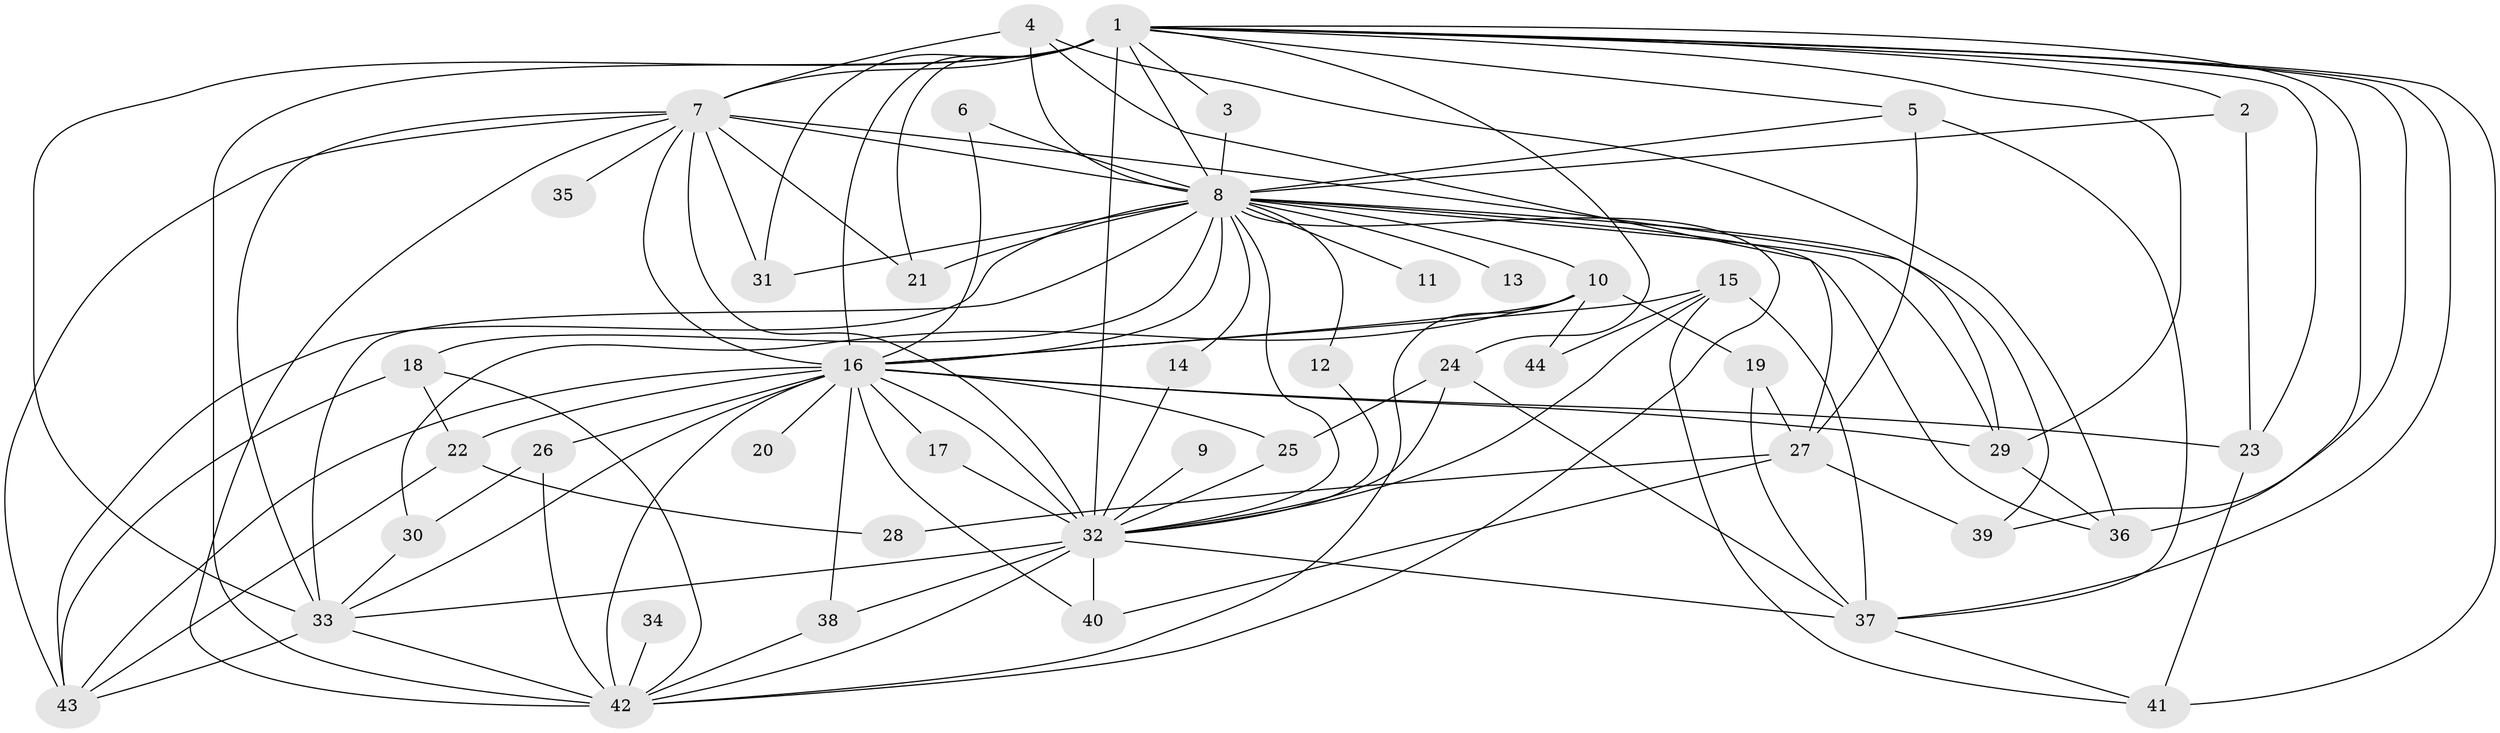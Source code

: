 // original degree distribution, {15: 0.011363636363636364, 25: 0.011363636363636364, 32: 0.011363636363636364, 13: 0.022727272727272728, 11: 0.011363636363636364, 17: 0.022727272727272728, 19: 0.011363636363636364, 26: 0.011363636363636364, 3: 0.1590909090909091, 2: 0.5454545454545454, 5: 0.056818181818181816, 4: 0.10227272727272728, 8: 0.011363636363636364, 7: 0.011363636363636364}
// Generated by graph-tools (version 1.1) at 2025/01/03/09/25 03:01:36]
// undirected, 44 vertices, 112 edges
graph export_dot {
graph [start="1"]
  node [color=gray90,style=filled];
  1;
  2;
  3;
  4;
  5;
  6;
  7;
  8;
  9;
  10;
  11;
  12;
  13;
  14;
  15;
  16;
  17;
  18;
  19;
  20;
  21;
  22;
  23;
  24;
  25;
  26;
  27;
  28;
  29;
  30;
  31;
  32;
  33;
  34;
  35;
  36;
  37;
  38;
  39;
  40;
  41;
  42;
  43;
  44;
  1 -- 2 [weight=1.0];
  1 -- 3 [weight=1.0];
  1 -- 5 [weight=1.0];
  1 -- 7 [weight=4.0];
  1 -- 8 [weight=6.0];
  1 -- 16 [weight=5.0];
  1 -- 21 [weight=1.0];
  1 -- 23 [weight=1.0];
  1 -- 24 [weight=2.0];
  1 -- 29 [weight=1.0];
  1 -- 31 [weight=3.0];
  1 -- 32 [weight=6.0];
  1 -- 33 [weight=5.0];
  1 -- 36 [weight=2.0];
  1 -- 37 [weight=1.0];
  1 -- 39 [weight=1.0];
  1 -- 41 [weight=1.0];
  1 -- 42 [weight=4.0];
  2 -- 8 [weight=1.0];
  2 -- 23 [weight=1.0];
  3 -- 8 [weight=1.0];
  4 -- 7 [weight=1.0];
  4 -- 8 [weight=1.0];
  4 -- 27 [weight=1.0];
  4 -- 36 [weight=1.0];
  5 -- 8 [weight=1.0];
  5 -- 27 [weight=1.0];
  5 -- 37 [weight=1.0];
  6 -- 8 [weight=1.0];
  6 -- 16 [weight=1.0];
  7 -- 8 [weight=1.0];
  7 -- 16 [weight=1.0];
  7 -- 21 [weight=1.0];
  7 -- 29 [weight=1.0];
  7 -- 31 [weight=1.0];
  7 -- 32 [weight=2.0];
  7 -- 33 [weight=1.0];
  7 -- 35 [weight=1.0];
  7 -- 42 [weight=1.0];
  7 -- 43 [weight=1.0];
  8 -- 10 [weight=1.0];
  8 -- 11 [weight=1.0];
  8 -- 12 [weight=1.0];
  8 -- 13 [weight=1.0];
  8 -- 14 [weight=1.0];
  8 -- 16 [weight=1.0];
  8 -- 18 [weight=1.0];
  8 -- 21 [weight=1.0];
  8 -- 29 [weight=1.0];
  8 -- 31 [weight=1.0];
  8 -- 32 [weight=1.0];
  8 -- 33 [weight=2.0];
  8 -- 36 [weight=1.0];
  8 -- 39 [weight=1.0];
  8 -- 42 [weight=2.0];
  8 -- 43 [weight=1.0];
  9 -- 32 [weight=1.0];
  10 -- 16 [weight=1.0];
  10 -- 19 [weight=1.0];
  10 -- 30 [weight=1.0];
  10 -- 42 [weight=1.0];
  10 -- 44 [weight=1.0];
  12 -- 32 [weight=1.0];
  14 -- 32 [weight=1.0];
  15 -- 16 [weight=1.0];
  15 -- 32 [weight=1.0];
  15 -- 37 [weight=1.0];
  15 -- 41 [weight=1.0];
  15 -- 44 [weight=1.0];
  16 -- 17 [weight=1.0];
  16 -- 20 [weight=1.0];
  16 -- 22 [weight=1.0];
  16 -- 23 [weight=1.0];
  16 -- 25 [weight=1.0];
  16 -- 26 [weight=1.0];
  16 -- 29 [weight=2.0];
  16 -- 32 [weight=2.0];
  16 -- 33 [weight=1.0];
  16 -- 38 [weight=1.0];
  16 -- 40 [weight=1.0];
  16 -- 42 [weight=1.0];
  16 -- 43 [weight=1.0];
  17 -- 32 [weight=1.0];
  18 -- 22 [weight=1.0];
  18 -- 42 [weight=1.0];
  18 -- 43 [weight=1.0];
  19 -- 27 [weight=1.0];
  19 -- 37 [weight=1.0];
  22 -- 28 [weight=1.0];
  22 -- 43 [weight=1.0];
  23 -- 41 [weight=1.0];
  24 -- 25 [weight=1.0];
  24 -- 32 [weight=1.0];
  24 -- 37 [weight=1.0];
  25 -- 32 [weight=1.0];
  26 -- 30 [weight=1.0];
  26 -- 42 [weight=1.0];
  27 -- 28 [weight=1.0];
  27 -- 39 [weight=2.0];
  27 -- 40 [weight=1.0];
  29 -- 36 [weight=1.0];
  30 -- 33 [weight=1.0];
  32 -- 33 [weight=1.0];
  32 -- 37 [weight=1.0];
  32 -- 38 [weight=1.0];
  32 -- 40 [weight=1.0];
  32 -- 42 [weight=2.0];
  33 -- 42 [weight=1.0];
  33 -- 43 [weight=1.0];
  34 -- 42 [weight=1.0];
  37 -- 41 [weight=1.0];
  38 -- 42 [weight=1.0];
}

